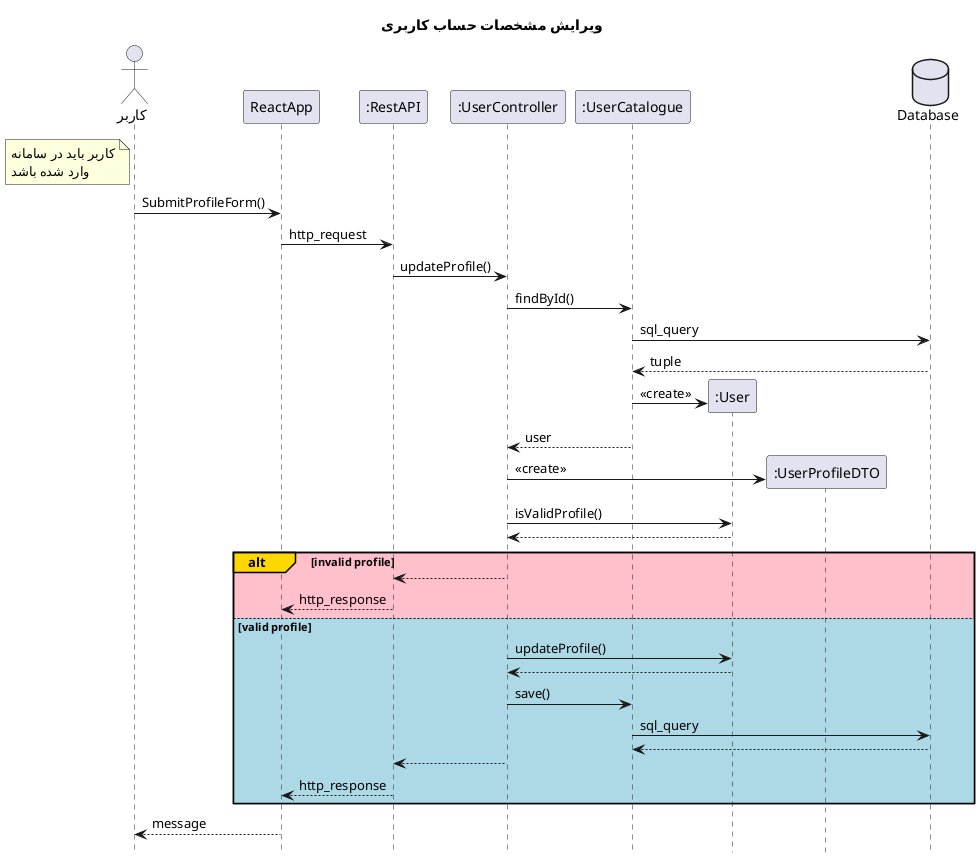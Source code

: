 @startuml updateProfile
hide footbox
title "ویرایش مشخصات حساب کاربری"
actor       کاربر as user
participant ReactApp
participant ":RestAPI" as RestAPI
participant ":UserController" as UserController
participant ":UserCatalogue" as UserCatalogue
participant ":User" as User
participant ":UserProfileDTO" as UserProfileDTO
database Database
note left of user
    کاربر باید در سامانه
    وارد شده باشد
end note

user -> ReactApp: SubmitProfileForm()
ReactApp -> RestAPI: http_request
RestAPI -> UserController : updateProfile()
UserController -> UserCatalogue: findById()
UserCatalogue -> Database: sql_query
return tuple
UserCatalogue -> User **: <<create>>
UserCatalogue --> UserController: user

UserController -> UserProfileDTO **: <<create>>
UserController -> User: isValidProfile()
return

alt#Gold #Pink invalid profile

    UserController --> RestAPI
    RestAPI --> ReactApp: http_response

else #LightBlue valid profile

    UserController -> User: updateProfile()
    return
    UserController -> UserCatalogue: save()
    UserCatalogue -> Database: sql_query
    return
    UserController --> RestAPI
    RestAPI --> ReactApp: http_response
end

ReactApp --> user: message
@enduml